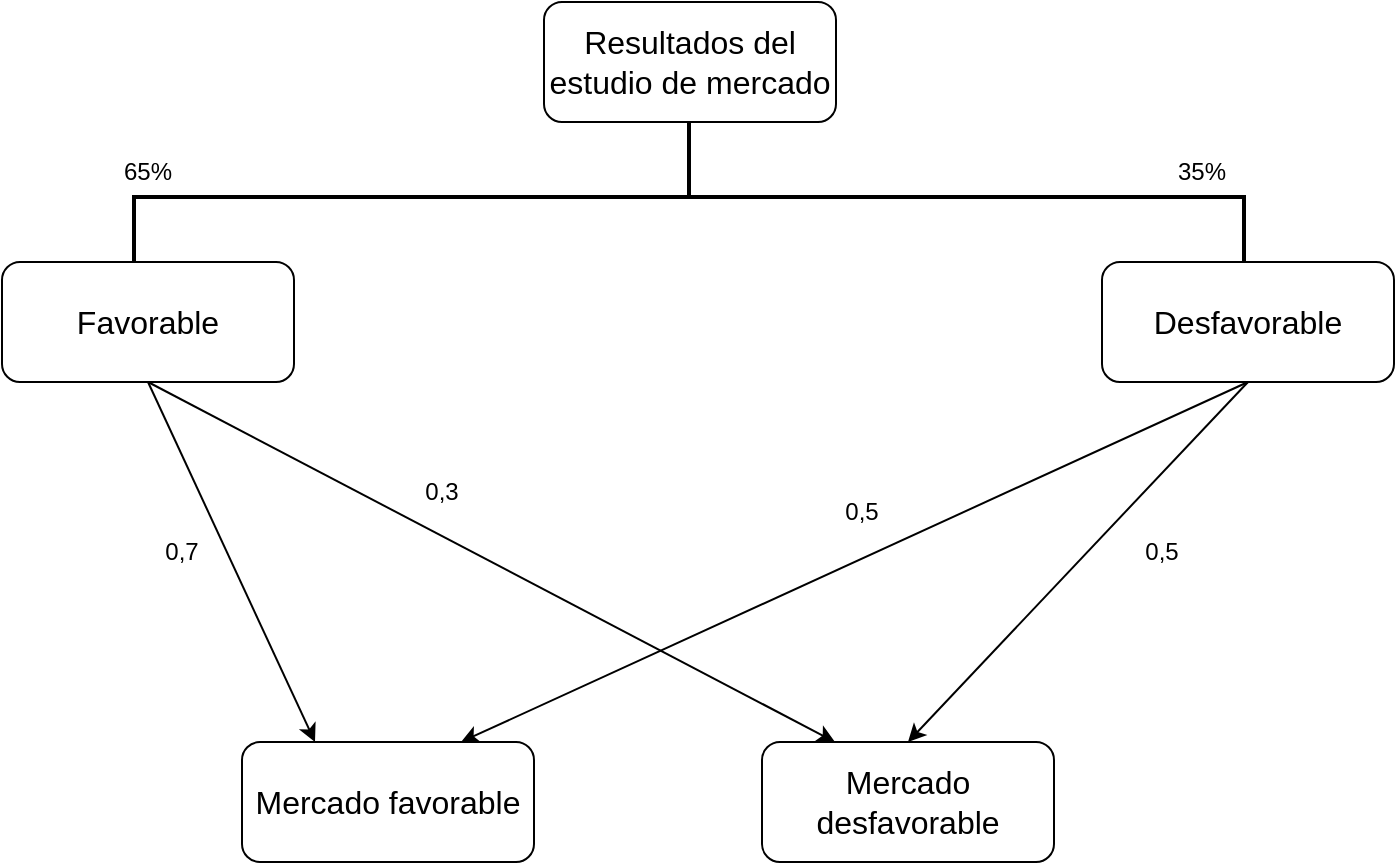 <mxfile>
    <diagram id="EWNCgfT7ORUGokmgJK01" name="Página-1">
        <mxGraphModel dx="563" dy="318" grid="1" gridSize="10" guides="1" tooltips="1" connect="1" arrows="1" fold="1" page="1" pageScale="1" pageWidth="827" pageHeight="1169" math="0" shadow="0">
            <root>
                <mxCell id="0"/>
                <mxCell id="1" parent="0"/>
                <mxCell id="2" value="&lt;font size=&quot;3&quot;&gt;Resultados del estudio de mercado&lt;/font&gt;" style="rounded=1;whiteSpace=wrap;html=1;" vertex="1" parent="1">
                    <mxGeometry x="341" y="20" width="146" height="60" as="geometry"/>
                </mxCell>
                <mxCell id="3" value="" style="strokeWidth=2;html=1;shape=mxgraph.flowchart.annotation_2;align=left;labelPosition=right;pointerEvents=1;rotation=90;" vertex="1" parent="1">
                    <mxGeometry x="376" y="-160" width="75" height="555" as="geometry"/>
                </mxCell>
                <mxCell id="4" value="&lt;font size=&quot;3&quot;&gt;Favorable&lt;/font&gt;" style="rounded=1;whiteSpace=wrap;html=1;" vertex="1" parent="1">
                    <mxGeometry x="70" y="150" width="146" height="60" as="geometry"/>
                </mxCell>
                <mxCell id="5" value="&lt;font size=&quot;3&quot;&gt;Desfavorable&lt;/font&gt;" style="rounded=1;whiteSpace=wrap;html=1;" vertex="1" parent="1">
                    <mxGeometry x="620" y="150" width="146" height="60" as="geometry"/>
                </mxCell>
                <mxCell id="6" value="65%" style="text;html=1;align=center;verticalAlign=middle;whiteSpace=wrap;rounded=0;" vertex="1" parent="1">
                    <mxGeometry x="113" y="90" width="60" height="30" as="geometry"/>
                </mxCell>
                <mxCell id="7" value="35%" style="text;html=1;align=center;verticalAlign=middle;whiteSpace=wrap;rounded=0;" vertex="1" parent="1">
                    <mxGeometry x="640" y="90" width="60" height="30" as="geometry"/>
                </mxCell>
                <mxCell id="8" value="&lt;font size=&quot;3&quot;&gt;Mercado favorable&lt;/font&gt;" style="rounded=1;whiteSpace=wrap;html=1;" vertex="1" parent="1">
                    <mxGeometry x="190" y="390" width="146" height="60" as="geometry"/>
                </mxCell>
                <mxCell id="9" value="&lt;font size=&quot;3&quot;&gt;Mercado desfavorable&lt;/font&gt;" style="rounded=1;whiteSpace=wrap;html=1;" vertex="1" parent="1">
                    <mxGeometry x="450" y="390" width="146" height="60" as="geometry"/>
                </mxCell>
                <mxCell id="10" value="" style="endArrow=classic;html=1;entryX=0.25;entryY=0;entryDx=0;entryDy=0;exitX=0.5;exitY=1;exitDx=0;exitDy=0;" edge="1" parent="1" source="4" target="8">
                    <mxGeometry width="50" height="50" relative="1" as="geometry">
                        <mxPoint x="360" y="240" as="sourcePoint"/>
                        <mxPoint x="410" y="190" as="targetPoint"/>
                    </mxGeometry>
                </mxCell>
                <mxCell id="11" value="" style="endArrow=classic;html=1;entryX=0.25;entryY=0;entryDx=0;entryDy=0;exitX=0.5;exitY=1;exitDx=0;exitDy=0;" edge="1" parent="1" source="4" target="9">
                    <mxGeometry width="50" height="50" relative="1" as="geometry">
                        <mxPoint x="153" y="220" as="sourcePoint"/>
                        <mxPoint x="237" y="400" as="targetPoint"/>
                    </mxGeometry>
                </mxCell>
                <mxCell id="12" value="" style="endArrow=classic;html=1;entryX=0.75;entryY=0;entryDx=0;entryDy=0;exitX=0.5;exitY=1;exitDx=0;exitDy=0;" edge="1" parent="1" source="5" target="8">
                    <mxGeometry width="50" height="50" relative="1" as="geometry">
                        <mxPoint x="512" y="190" as="sourcePoint"/>
                        <mxPoint x="596" y="370" as="targetPoint"/>
                    </mxGeometry>
                </mxCell>
                <mxCell id="13" value="" style="endArrow=classic;html=1;entryX=0.5;entryY=0;entryDx=0;entryDy=0;exitX=0.5;exitY=1;exitDx=0;exitDy=0;" edge="1" parent="1" source="5" target="9">
                    <mxGeometry width="50" height="50" relative="1" as="geometry">
                        <mxPoint x="743" y="220" as="sourcePoint"/>
                        <mxPoint x="350" y="400" as="targetPoint"/>
                    </mxGeometry>
                </mxCell>
                <mxCell id="14" value="0,7" style="text;html=1;align=center;verticalAlign=middle;whiteSpace=wrap;rounded=0;" vertex="1" parent="1">
                    <mxGeometry x="130" y="280" width="60" height="30" as="geometry"/>
                </mxCell>
                <mxCell id="15" value="0,3" style="text;html=1;align=center;verticalAlign=middle;whiteSpace=wrap;rounded=0;" vertex="1" parent="1">
                    <mxGeometry x="260" y="250" width="60" height="30" as="geometry"/>
                </mxCell>
                <mxCell id="16" value="0,5" style="text;html=1;align=center;verticalAlign=middle;whiteSpace=wrap;rounded=0;" vertex="1" parent="1">
                    <mxGeometry x="470" y="260" width="60" height="30" as="geometry"/>
                </mxCell>
                <mxCell id="17" value="0,5" style="text;html=1;align=center;verticalAlign=middle;whiteSpace=wrap;rounded=0;" vertex="1" parent="1">
                    <mxGeometry x="620" y="280" width="60" height="30" as="geometry"/>
                </mxCell>
            </root>
        </mxGraphModel>
    </diagram>
</mxfile>